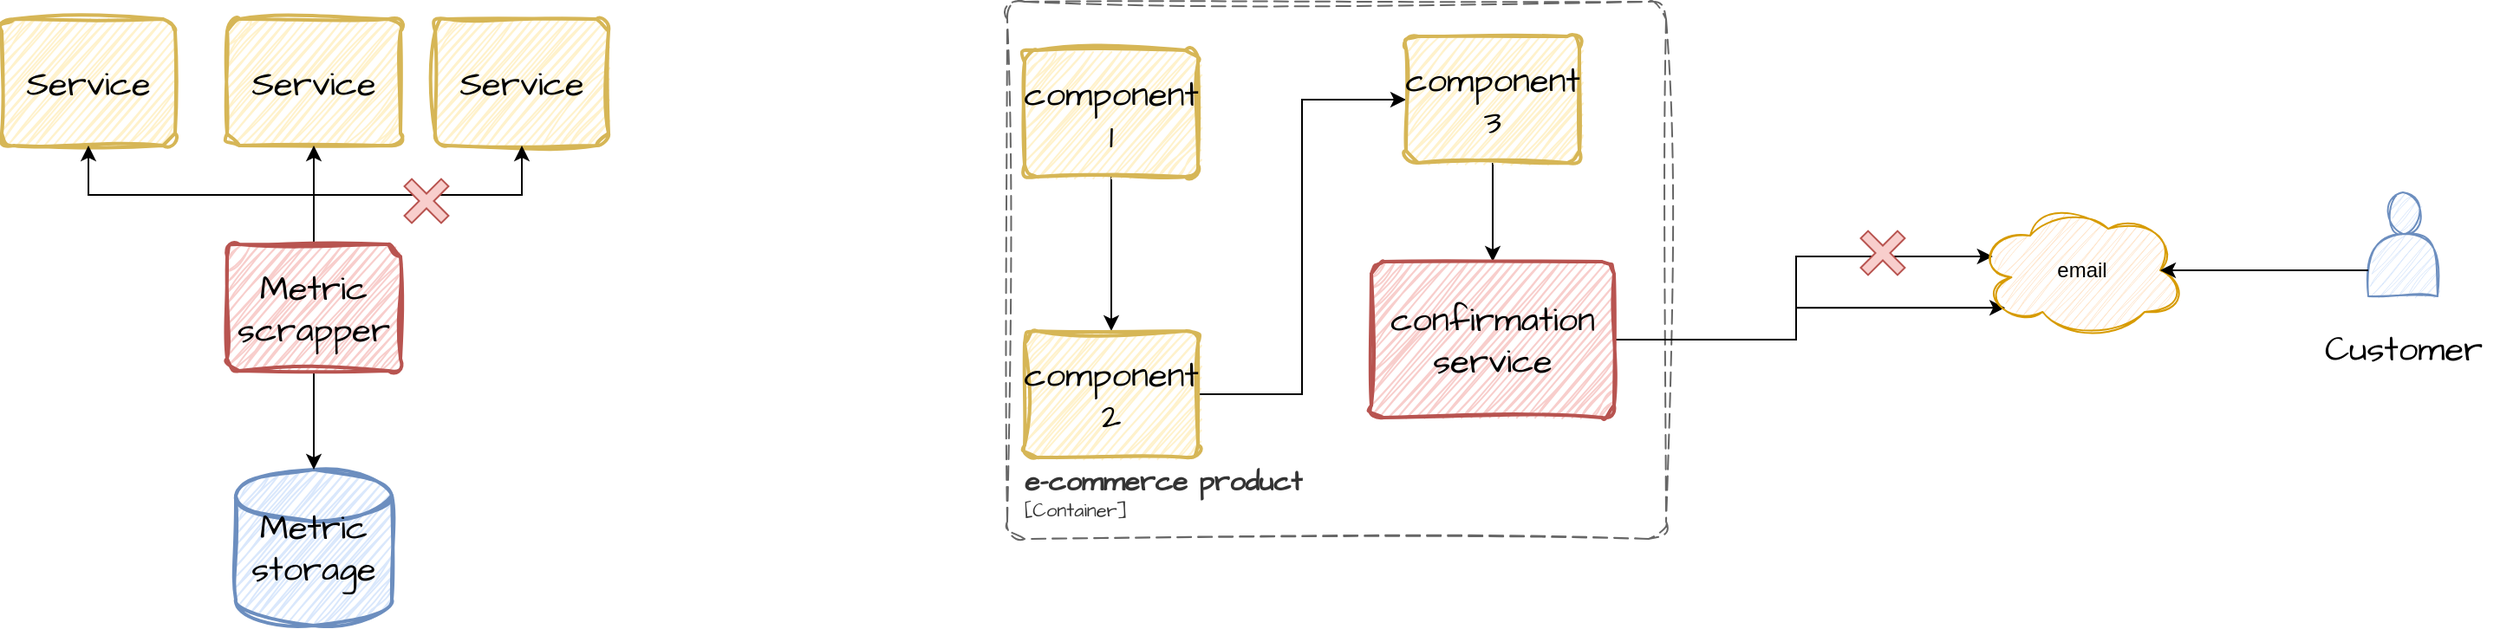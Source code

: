<mxfile version="21.6.1" type="device">
  <diagram name="Страница 1" id="-c8OzcKBzWImHpJG0BAa">
    <mxGraphModel dx="1025" dy="537" grid="1" gridSize="10" guides="1" tooltips="1" connect="1" arrows="1" fold="1" page="1" pageScale="1" pageWidth="827" pageHeight="1169" math="0" shadow="0">
      <root>
        <mxCell id="0" />
        <mxCell id="1" parent="0" />
        <mxCell id="X9N_k1nun9EKNNsWqRUu-1" value="Metric storage" style="strokeWidth=2;html=1;shape=mxgraph.flowchart.database;whiteSpace=wrap;sketch=1;hachureGap=4;jiggle=2;curveFitting=1;fontFamily=Architects Daughter;fontSource=https%3A%2F%2Ffonts.googleapis.com%2Fcss%3Ffamily%3DArchitects%2BDaughter;fontSize=20;fillColor=#dae8fc;strokeColor=#6c8ebf;" vertex="1" parent="1">
          <mxGeometry x="145" y="320" width="90" height="90" as="geometry" />
        </mxCell>
        <mxCell id="X9N_k1nun9EKNNsWqRUu-2" value="Service" style="rounded=1;whiteSpace=wrap;html=1;absoluteArcSize=1;arcSize=14;strokeWidth=2;sketch=1;hachureGap=4;jiggle=2;curveFitting=1;fontFamily=Architects Daughter;fontSource=https%3A%2F%2Ffonts.googleapis.com%2Fcss%3Ffamily%3DArchitects%2BDaughter;fontSize=20;fillColor=#fff2cc;strokeColor=#d6b656;" vertex="1" parent="1">
          <mxGeometry x="10" y="60" width="100" height="73" as="geometry" />
        </mxCell>
        <mxCell id="X9N_k1nun9EKNNsWqRUu-3" value="Service" style="rounded=1;whiteSpace=wrap;html=1;absoluteArcSize=1;arcSize=14;strokeWidth=2;sketch=1;hachureGap=4;jiggle=2;curveFitting=1;fontFamily=Architects Daughter;fontSource=https%3A%2F%2Ffonts.googleapis.com%2Fcss%3Ffamily%3DArchitects%2BDaughter;fontSize=20;fillColor=#fff2cc;strokeColor=#d6b656;" vertex="1" parent="1">
          <mxGeometry x="140" y="60" width="100" height="73" as="geometry" />
        </mxCell>
        <mxCell id="X9N_k1nun9EKNNsWqRUu-4" value="Service" style="rounded=1;whiteSpace=wrap;html=1;absoluteArcSize=1;arcSize=14;strokeWidth=2;sketch=1;hachureGap=4;jiggle=2;curveFitting=1;fontFamily=Architects Daughter;fontSource=https%3A%2F%2Ffonts.googleapis.com%2Fcss%3Ffamily%3DArchitects%2BDaughter;fontSize=20;fillColor=#fff2cc;strokeColor=#d6b656;" vertex="1" parent="1">
          <mxGeometry x="260" y="60" width="100" height="73" as="geometry" />
        </mxCell>
        <mxCell id="X9N_k1nun9EKNNsWqRUu-10" style="edgeStyle=orthogonalEdgeStyle;rounded=0;orthogonalLoop=1;jettySize=auto;html=1;exitX=0.5;exitY=0;exitDx=0;exitDy=0;entryX=0.5;entryY=1;entryDx=0;entryDy=0;" edge="1" parent="1" source="X9N_k1nun9EKNNsWqRUu-9" target="X9N_k1nun9EKNNsWqRUu-2">
          <mxGeometry relative="1" as="geometry" />
        </mxCell>
        <mxCell id="X9N_k1nun9EKNNsWqRUu-11" style="edgeStyle=orthogonalEdgeStyle;rounded=0;orthogonalLoop=1;jettySize=auto;html=1;exitX=0.5;exitY=0;exitDx=0;exitDy=0;entryX=0.5;entryY=1;entryDx=0;entryDy=0;" edge="1" parent="1" source="X9N_k1nun9EKNNsWqRUu-9" target="X9N_k1nun9EKNNsWqRUu-3">
          <mxGeometry relative="1" as="geometry" />
        </mxCell>
        <mxCell id="X9N_k1nun9EKNNsWqRUu-12" style="edgeStyle=orthogonalEdgeStyle;rounded=0;orthogonalLoop=1;jettySize=auto;html=1;exitX=0.5;exitY=0;exitDx=0;exitDy=0;entryX=0.5;entryY=1;entryDx=0;entryDy=0;" edge="1" parent="1" source="X9N_k1nun9EKNNsWqRUu-9" target="X9N_k1nun9EKNNsWqRUu-4">
          <mxGeometry relative="1" as="geometry" />
        </mxCell>
        <mxCell id="X9N_k1nun9EKNNsWqRUu-13" style="edgeStyle=orthogonalEdgeStyle;rounded=0;orthogonalLoop=1;jettySize=auto;html=1;exitX=0.5;exitY=1;exitDx=0;exitDy=0;entryX=0.5;entryY=0;entryDx=0;entryDy=0;entryPerimeter=0;" edge="1" parent="1" source="X9N_k1nun9EKNNsWqRUu-9" target="X9N_k1nun9EKNNsWqRUu-1">
          <mxGeometry relative="1" as="geometry" />
        </mxCell>
        <mxCell id="X9N_k1nun9EKNNsWqRUu-9" value="Metric scrapper" style="rounded=1;whiteSpace=wrap;html=1;absoluteArcSize=1;arcSize=14;strokeWidth=2;sketch=1;hachureGap=4;jiggle=2;curveFitting=1;fontFamily=Architects Daughter;fontSource=https%3A%2F%2Ffonts.googleapis.com%2Fcss%3Ffamily%3DArchitects%2BDaughter;fontSize=20;fillColor=#f8cecc;strokeColor=#b85450;" vertex="1" parent="1">
          <mxGeometry x="140" y="190" width="100" height="73" as="geometry" />
        </mxCell>
        <mxCell id="X9N_k1nun9EKNNsWqRUu-16" value="" style="shape=cross;whiteSpace=wrap;html=1;rotation=-45;fillColor=#f8cecc;strokeColor=#b85450;" vertex="1" parent="1">
          <mxGeometry x="240" y="150" width="30" height="30" as="geometry" />
        </mxCell>
        <object placeholders="1" c4Name="e-commerce product" c4Type="ContainerScopeBoundary" c4Application="Container" label="&lt;font style=&quot;font-size: 16px&quot;&gt;&lt;b&gt;&lt;div style=&quot;text-align: left&quot;&gt;%c4Name%&lt;/div&gt;&lt;/b&gt;&lt;/font&gt;&lt;div style=&quot;text-align: left&quot;&gt;[%c4Application%]&lt;/div&gt;" id="X9N_k1nun9EKNNsWqRUu-21">
          <mxCell style="rounded=1;fontSize=11;whiteSpace=wrap;html=1;dashed=1;arcSize=20;fillColor=none;strokeColor=#666666;fontColor=#333333;labelBackgroundColor=none;align=left;verticalAlign=bottom;labelBorderColor=none;spacingTop=0;spacing=10;dashPattern=8 4;metaEdit=1;rotatable=0;perimeter=rectanglePerimeter;noLabel=0;labelPadding=0;allowArrows=0;connectable=0;expand=0;recursiveResize=0;editable=1;pointerEvents=0;absoluteArcSize=1;points=[[0.25,0,0],[0.5,0,0],[0.75,0,0],[1,0.25,0],[1,0.5,0],[1,0.75,0],[0.75,1,0],[0.5,1,0],[0.25,1,0],[0,0.75,0],[0,0.5,0],[0,0.25,0]];sketch=1;hachureGap=4;jiggle=2;curveFitting=1;fontFamily=Architects Daughter;fontSource=https%3A%2F%2Ffonts.googleapis.com%2Fcss%3Ffamily%3DArchitects%2BDaughter;" vertex="1" parent="1">
            <mxGeometry x="590" y="50" width="380" height="310" as="geometry" />
          </mxCell>
        </object>
        <mxCell id="X9N_k1nun9EKNNsWqRUu-26" style="edgeStyle=orthogonalEdgeStyle;rounded=0;orthogonalLoop=1;jettySize=auto;html=1;exitX=0.5;exitY=1;exitDx=0;exitDy=0;entryX=0.5;entryY=0;entryDx=0;entryDy=0;" edge="1" parent="1" source="X9N_k1nun9EKNNsWqRUu-22" target="X9N_k1nun9EKNNsWqRUu-23">
          <mxGeometry relative="1" as="geometry" />
        </mxCell>
        <mxCell id="X9N_k1nun9EKNNsWqRUu-22" value="component 1" style="rounded=1;whiteSpace=wrap;html=1;absoluteArcSize=1;arcSize=14;strokeWidth=2;sketch=1;hachureGap=4;jiggle=2;curveFitting=1;fontFamily=Architects Daughter;fontSource=https%3A%2F%2Ffonts.googleapis.com%2Fcss%3Ffamily%3DArchitects%2BDaughter;fontSize=20;fillColor=#fff2cc;strokeColor=#d6b656;" vertex="1" parent="1">
          <mxGeometry x="600" y="78" width="100" height="73" as="geometry" />
        </mxCell>
        <mxCell id="X9N_k1nun9EKNNsWqRUu-27" style="edgeStyle=orthogonalEdgeStyle;rounded=0;orthogonalLoop=1;jettySize=auto;html=1;exitX=1;exitY=0.5;exitDx=0;exitDy=0;entryX=0;entryY=0.5;entryDx=0;entryDy=0;" edge="1" parent="1" source="X9N_k1nun9EKNNsWqRUu-23" target="X9N_k1nun9EKNNsWqRUu-24">
          <mxGeometry relative="1" as="geometry" />
        </mxCell>
        <mxCell id="X9N_k1nun9EKNNsWqRUu-23" value="component 2" style="rounded=1;whiteSpace=wrap;html=1;absoluteArcSize=1;arcSize=14;strokeWidth=2;sketch=1;hachureGap=4;jiggle=2;curveFitting=1;fontFamily=Architects Daughter;fontSource=https%3A%2F%2Ffonts.googleapis.com%2Fcss%3Ffamily%3DArchitects%2BDaughter;fontSize=20;fillColor=#fff2cc;strokeColor=#d6b656;" vertex="1" parent="1">
          <mxGeometry x="600" y="240" width="100" height="73" as="geometry" />
        </mxCell>
        <mxCell id="X9N_k1nun9EKNNsWqRUu-29" style="edgeStyle=orthogonalEdgeStyle;rounded=0;orthogonalLoop=1;jettySize=auto;html=1;exitX=0.5;exitY=1;exitDx=0;exitDy=0;entryX=0.5;entryY=0;entryDx=0;entryDy=0;" edge="1" parent="1" source="X9N_k1nun9EKNNsWqRUu-24" target="X9N_k1nun9EKNNsWqRUu-25">
          <mxGeometry relative="1" as="geometry" />
        </mxCell>
        <mxCell id="X9N_k1nun9EKNNsWqRUu-24" value="component 3" style="rounded=1;whiteSpace=wrap;html=1;absoluteArcSize=1;arcSize=14;strokeWidth=2;sketch=1;hachureGap=4;jiggle=2;curveFitting=1;fontFamily=Architects Daughter;fontSource=https%3A%2F%2Ffonts.googleapis.com%2Fcss%3Ffamily%3DArchitects%2BDaughter;fontSize=20;fillColor=#fff2cc;strokeColor=#d6b656;" vertex="1" parent="1">
          <mxGeometry x="820" y="70" width="100" height="73" as="geometry" />
        </mxCell>
        <mxCell id="X9N_k1nun9EKNNsWqRUu-36" style="edgeStyle=orthogonalEdgeStyle;rounded=0;orthogonalLoop=1;jettySize=auto;html=1;exitX=1;exitY=0.5;exitDx=0;exitDy=0;entryX=0.07;entryY=0.4;entryDx=0;entryDy=0;entryPerimeter=0;" edge="1" parent="1" source="X9N_k1nun9EKNNsWqRUu-25" target="X9N_k1nun9EKNNsWqRUu-34">
          <mxGeometry relative="1" as="geometry" />
        </mxCell>
        <mxCell id="X9N_k1nun9EKNNsWqRUu-37" style="edgeStyle=orthogonalEdgeStyle;rounded=0;orthogonalLoop=1;jettySize=auto;html=1;exitX=1;exitY=0.5;exitDx=0;exitDy=0;entryX=0.13;entryY=0.77;entryDx=0;entryDy=0;entryPerimeter=0;" edge="1" parent="1" source="X9N_k1nun9EKNNsWqRUu-25" target="X9N_k1nun9EKNNsWqRUu-34">
          <mxGeometry relative="1" as="geometry" />
        </mxCell>
        <mxCell id="X9N_k1nun9EKNNsWqRUu-25" value="confirmation service" style="rounded=1;whiteSpace=wrap;html=1;absoluteArcSize=1;arcSize=14;strokeWidth=2;sketch=1;hachureGap=4;jiggle=2;curveFitting=1;fontFamily=Architects Daughter;fontSource=https%3A%2F%2Ffonts.googleapis.com%2Fcss%3Ffamily%3DArchitects%2BDaughter;fontSize=20;fillColor=#f8cecc;strokeColor=#b85450;" vertex="1" parent="1">
          <mxGeometry x="800" y="200" width="140" height="90" as="geometry" />
        </mxCell>
        <mxCell id="X9N_k1nun9EKNNsWqRUu-33" value="" style="group;" vertex="1" connectable="0" parent="1">
          <mxGeometry x="1340" y="160" width="110" height="110" as="geometry" />
        </mxCell>
        <mxCell id="X9N_k1nun9EKNNsWqRUu-31" value="" style="shape=actor;whiteSpace=wrap;html=1;fillColor=#dae8fc;strokeColor=#6c8ebf;sketch=1;curveFitting=1;jiggle=2;" vertex="1" parent="X9N_k1nun9EKNNsWqRUu-33">
          <mxGeometry x="35" width="40" height="60" as="geometry" />
        </mxCell>
        <mxCell id="X9N_k1nun9EKNNsWqRUu-32" value="Customer" style="text;html=1;align=center;verticalAlign=middle;resizable=0;points=[];autosize=1;strokeColor=none;fillColor=none;fontSize=20;fontFamily=Architects Daughter;" vertex="1" parent="X9N_k1nun9EKNNsWqRUu-33">
          <mxGeometry y="70" width="110" height="40" as="geometry" />
        </mxCell>
        <mxCell id="X9N_k1nun9EKNNsWqRUu-34" value="email" style="ellipse;shape=cloud;whiteSpace=wrap;html=1;fillColor=#ffe6cc;strokeColor=#d79b00;sketch=1;curveFitting=1;jiggle=2;" vertex="1" parent="1">
          <mxGeometry x="1150" y="165" width="120" height="80" as="geometry" />
        </mxCell>
        <mxCell id="X9N_k1nun9EKNNsWqRUu-35" style="edgeStyle=orthogonalEdgeStyle;rounded=0;orthogonalLoop=1;jettySize=auto;html=1;exitX=0;exitY=0.75;exitDx=0;exitDy=0;entryX=0.875;entryY=0.5;entryDx=0;entryDy=0;entryPerimeter=0;" edge="1" parent="1" source="X9N_k1nun9EKNNsWqRUu-31" target="X9N_k1nun9EKNNsWqRUu-34">
          <mxGeometry relative="1" as="geometry" />
        </mxCell>
        <mxCell id="X9N_k1nun9EKNNsWqRUu-38" value="" style="shape=cross;whiteSpace=wrap;html=1;rotation=-45;fillColor=#f8cecc;strokeColor=#b85450;" vertex="1" parent="1">
          <mxGeometry x="1080" y="180" width="30" height="30" as="geometry" />
        </mxCell>
      </root>
    </mxGraphModel>
  </diagram>
</mxfile>
